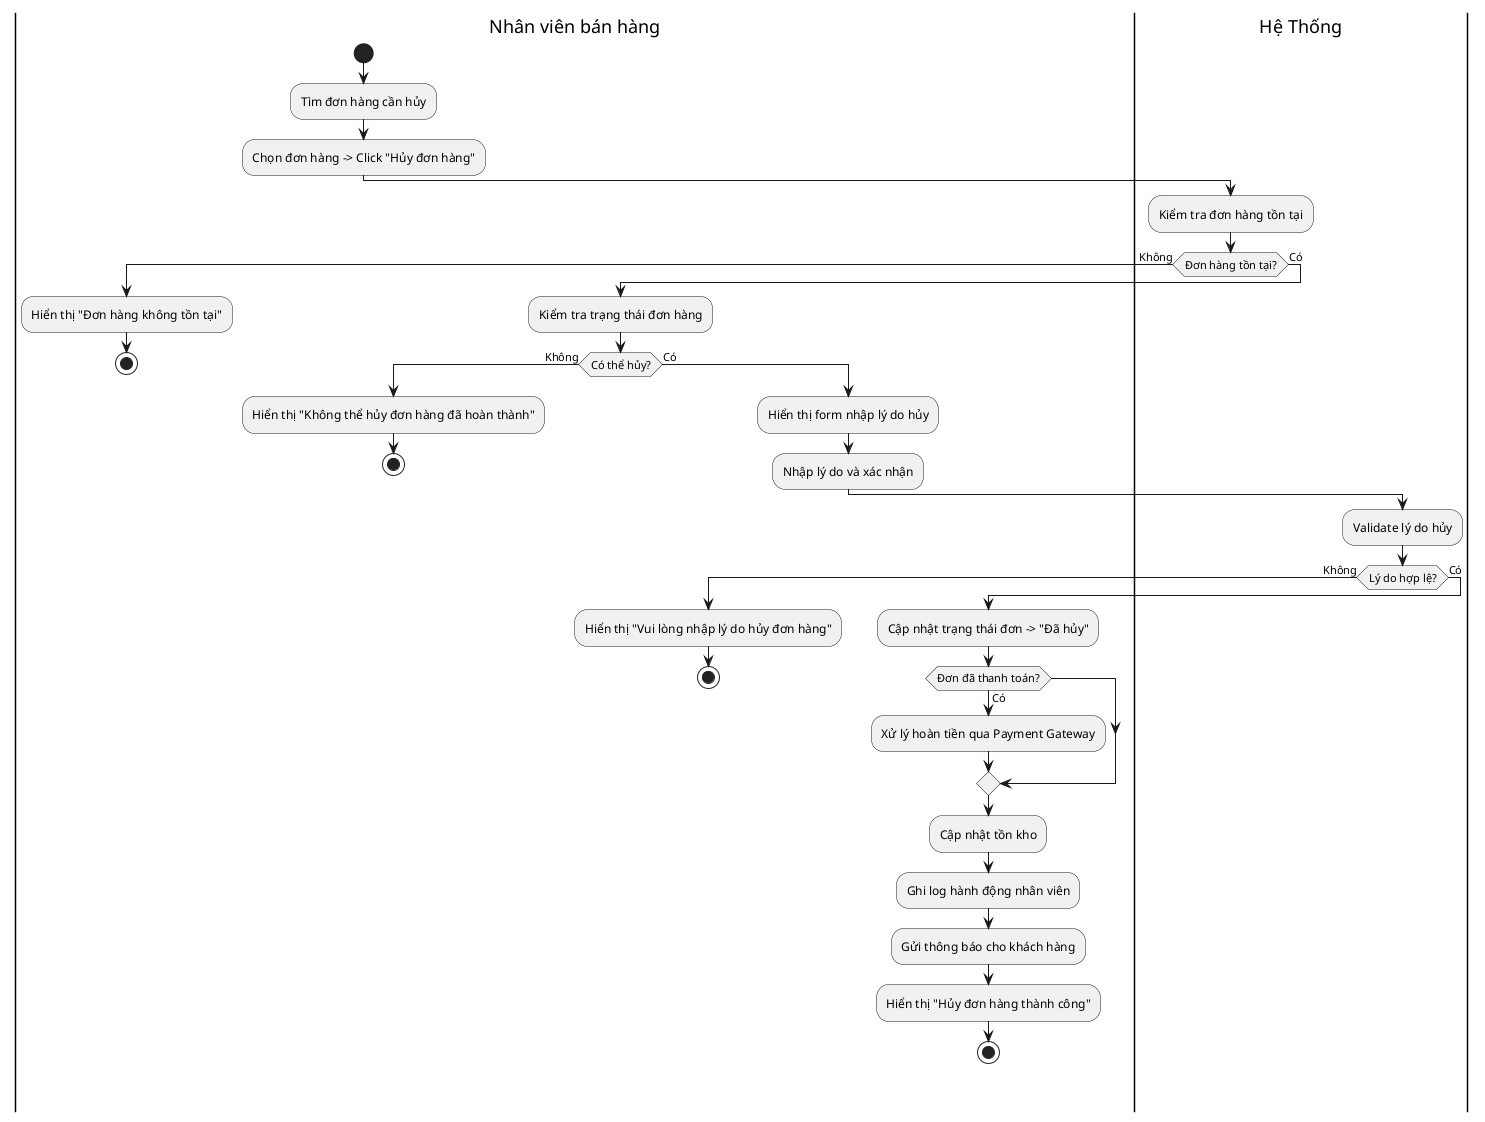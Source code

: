 @startuml huy-don-hang-nhan-vien
|Nhân viên bán hàng|
start
:Tìm đơn hàng cần hủy;
:Chọn đơn hàng -> Click "Hủy đơn hàng";
|Hệ Thống|
:Kiểm tra đơn hàng tồn tại;
if (Đơn hàng tồn tại?) then (Không)
  |Nhân viên bán hàng|
  :Hiển thị "Đơn hàng không tồn tại";
  stop
else (Có)
  :Kiểm tra trạng thái đơn hàng;
  if (Có thể hủy?) then (Không)
    |Nhân viên bán hàng|
    :Hiển thị "Không thể hủy đơn hàng đã hoàn thành";
    stop
  else (Có)
    |Nhân viên bán hàng|
    :Hiển thị form nhập lý do hủy;
    :Nhập lý do và xác nhận;
    |Hệ Thống|
    :Validate lý do hủy;
    if (Lý do hợp lệ?) then (Không)
      |Nhân viên bán hàng|
      :Hiển thị "Vui lòng nhập lý do hủy đơn hàng";
      stop
    else (Có)
      :Cập nhật trạng thái đơn -> "Đã hủy";
      if (Đơn đã thanh toán?) then (Có)
        :Xử lý hoàn tiền qua Payment Gateway;
      endif
      :Cập nhật tồn kho;
      :Ghi log hành động nhân viên;
      :Gửi thông báo cho khách hàng;
      |Nhân viên bán hàng|
      :Hiển thị "Hủy đơn hàng thành công";
      stop
    endif
  endif
endif
@enduml